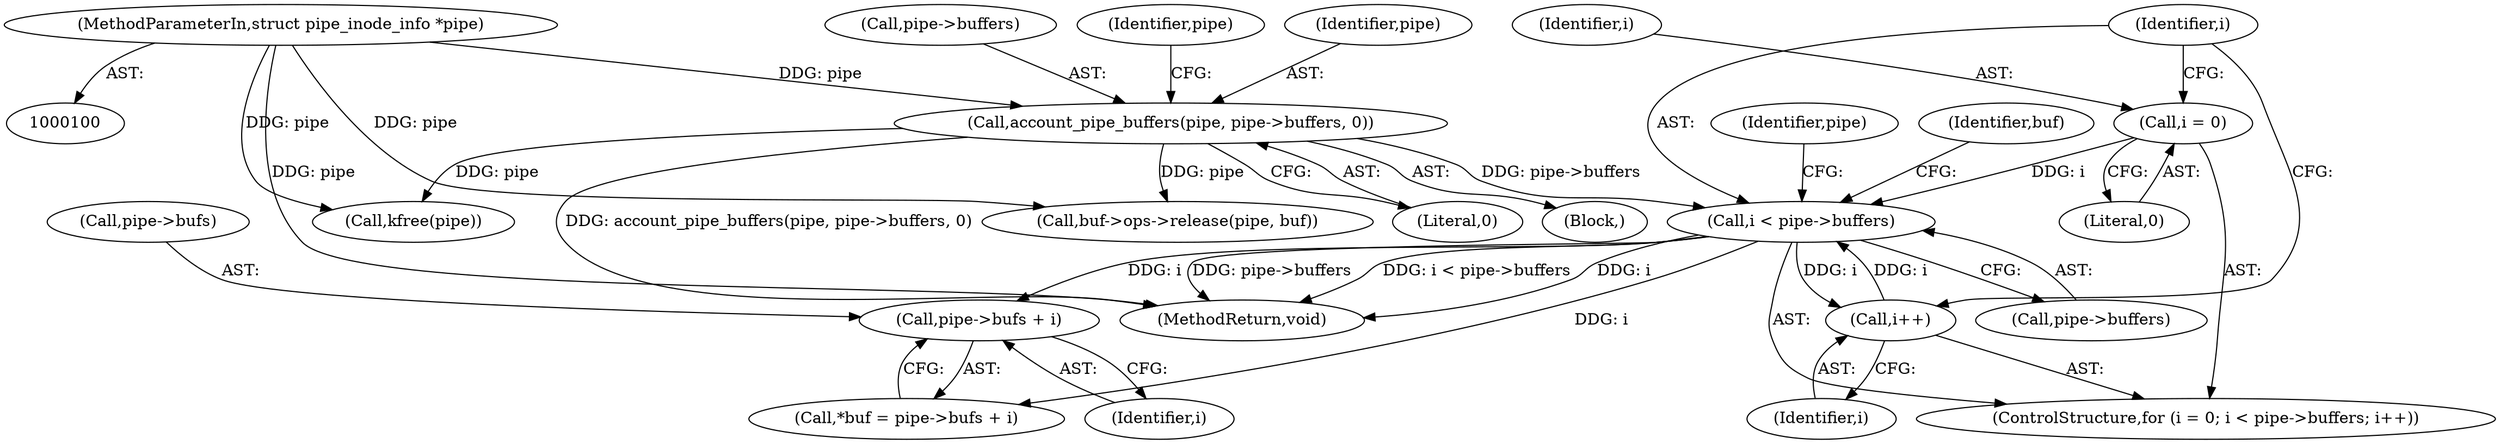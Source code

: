 digraph "0_linux_759c01142a5d0f364a462346168a56de28a80f52_0@pointer" {
"1000129" [label="(Call,pipe->bufs + i)"];
"1000118" [label="(Call,i < pipe->buffers)"];
"1000115" [label="(Call,i = 0)"];
"1000123" [label="(Call,i++)"];
"1000104" [label="(Call,account_pipe_buffers(pipe, pipe->buffers, 0))"];
"1000101" [label="(MethodParameterIn,struct pipe_inode_info *pipe)"];
"1000118" [label="(Call,i < pipe->buffers)"];
"1000119" [label="(Identifier,i)"];
"1000114" [label="(ControlStructure,for (i = 0; i < pipe->buffers; i++))"];
"1000155" [label="(MethodReturn,void)"];
"1000127" [label="(Call,*buf = pipe->bufs + i)"];
"1000115" [label="(Call,i = 0)"];
"1000120" [label="(Call,pipe->buffers)"];
"1000117" [label="(Literal,0)"];
"1000123" [label="(Call,i++)"];
"1000130" [label="(Call,pipe->bufs)"];
"1000124" [label="(Identifier,i)"];
"1000133" [label="(Identifier,i)"];
"1000143" [label="(Identifier,pipe)"];
"1000105" [label="(Identifier,pipe)"];
"1000104" [label="(Call,account_pipe_buffers(pipe, pipe->buffers, 0))"];
"1000101" [label="(MethodParameterIn,struct pipe_inode_info *pipe)"];
"1000116" [label="(Identifier,i)"];
"1000109" [label="(Literal,0)"];
"1000138" [label="(Call,buf->ops->release(pipe, buf))"];
"1000106" [label="(Call,pipe->buffers)"];
"1000102" [label="(Block,)"];
"1000129" [label="(Call,pipe->bufs + i)"];
"1000112" [label="(Identifier,pipe)"];
"1000128" [label="(Identifier,buf)"];
"1000153" [label="(Call,kfree(pipe))"];
"1000129" -> "1000127"  [label="AST: "];
"1000129" -> "1000133"  [label="CFG: "];
"1000130" -> "1000129"  [label="AST: "];
"1000133" -> "1000129"  [label="AST: "];
"1000127" -> "1000129"  [label="CFG: "];
"1000118" -> "1000129"  [label="DDG: i"];
"1000118" -> "1000114"  [label="AST: "];
"1000118" -> "1000120"  [label="CFG: "];
"1000119" -> "1000118"  [label="AST: "];
"1000120" -> "1000118"  [label="AST: "];
"1000128" -> "1000118"  [label="CFG: "];
"1000143" -> "1000118"  [label="CFG: "];
"1000118" -> "1000155"  [label="DDG: i < pipe->buffers"];
"1000118" -> "1000155"  [label="DDG: i"];
"1000118" -> "1000155"  [label="DDG: pipe->buffers"];
"1000115" -> "1000118"  [label="DDG: i"];
"1000123" -> "1000118"  [label="DDG: i"];
"1000104" -> "1000118"  [label="DDG: pipe->buffers"];
"1000118" -> "1000123"  [label="DDG: i"];
"1000118" -> "1000127"  [label="DDG: i"];
"1000115" -> "1000114"  [label="AST: "];
"1000115" -> "1000117"  [label="CFG: "];
"1000116" -> "1000115"  [label="AST: "];
"1000117" -> "1000115"  [label="AST: "];
"1000119" -> "1000115"  [label="CFG: "];
"1000123" -> "1000114"  [label="AST: "];
"1000123" -> "1000124"  [label="CFG: "];
"1000124" -> "1000123"  [label="AST: "];
"1000119" -> "1000123"  [label="CFG: "];
"1000104" -> "1000102"  [label="AST: "];
"1000104" -> "1000109"  [label="CFG: "];
"1000105" -> "1000104"  [label="AST: "];
"1000106" -> "1000104"  [label="AST: "];
"1000109" -> "1000104"  [label="AST: "];
"1000112" -> "1000104"  [label="CFG: "];
"1000104" -> "1000155"  [label="DDG: account_pipe_buffers(pipe, pipe->buffers, 0)"];
"1000101" -> "1000104"  [label="DDG: pipe"];
"1000104" -> "1000138"  [label="DDG: pipe"];
"1000104" -> "1000153"  [label="DDG: pipe"];
"1000101" -> "1000100"  [label="AST: "];
"1000101" -> "1000155"  [label="DDG: pipe"];
"1000101" -> "1000138"  [label="DDG: pipe"];
"1000101" -> "1000153"  [label="DDG: pipe"];
}
